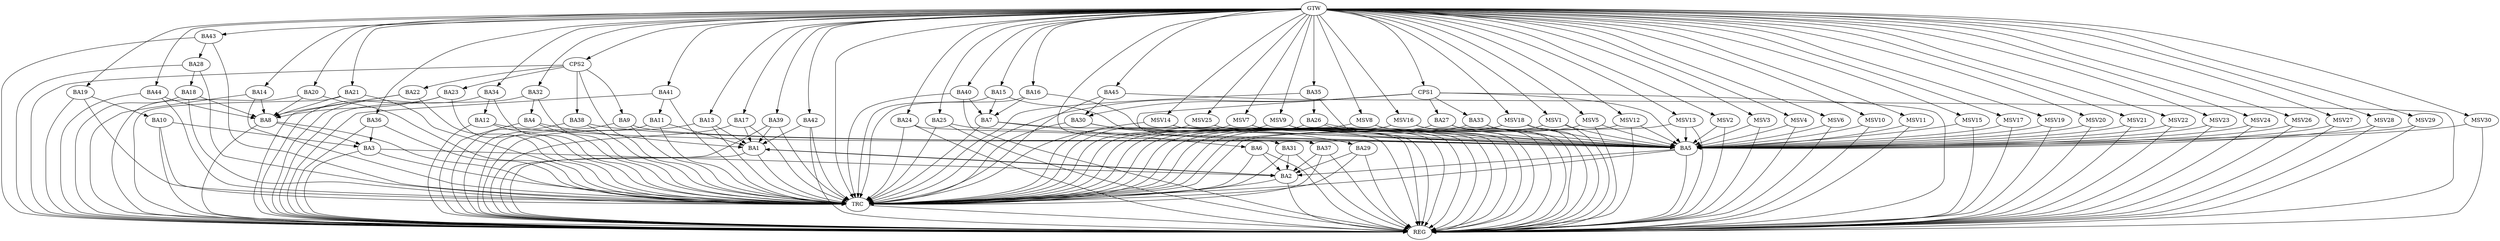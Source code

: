 strict digraph G {
  BA1 [ label="BA1" ];
  BA2 [ label="BA2" ];
  BA3 [ label="BA3" ];
  BA4 [ label="BA4" ];
  BA5 [ label="BA5" ];
  BA6 [ label="BA6" ];
  BA7 [ label="BA7" ];
  BA8 [ label="BA8" ];
  BA9 [ label="BA9" ];
  BA10 [ label="BA10" ];
  BA11 [ label="BA11" ];
  BA12 [ label="BA12" ];
  BA13 [ label="BA13" ];
  BA14 [ label="BA14" ];
  BA15 [ label="BA15" ];
  BA16 [ label="BA16" ];
  BA17 [ label="BA17" ];
  BA18 [ label="BA18" ];
  BA19 [ label="BA19" ];
  BA20 [ label="BA20" ];
  BA21 [ label="BA21" ];
  BA22 [ label="BA22" ];
  BA23 [ label="BA23" ];
  BA24 [ label="BA24" ];
  BA25 [ label="BA25" ];
  BA26 [ label="BA26" ];
  BA27 [ label="BA27" ];
  BA28 [ label="BA28" ];
  BA29 [ label="BA29" ];
  BA30 [ label="BA30" ];
  BA31 [ label="BA31" ];
  BA32 [ label="BA32" ];
  BA33 [ label="BA33" ];
  BA34 [ label="BA34" ];
  BA35 [ label="BA35" ];
  BA36 [ label="BA36" ];
  BA37 [ label="BA37" ];
  BA38 [ label="BA38" ];
  BA39 [ label="BA39" ];
  BA40 [ label="BA40" ];
  BA41 [ label="BA41" ];
  BA42 [ label="BA42" ];
  BA43 [ label="BA43" ];
  BA44 [ label="BA44" ];
  BA45 [ label="BA45" ];
  CPS1 [ label="CPS1" ];
  CPS2 [ label="CPS2" ];
  GTW [ label="GTW" ];
  REG [ label="REG" ];
  TRC [ label="TRC" ];
  MSV1 [ label="MSV1" ];
  MSV2 [ label="MSV2" ];
  MSV3 [ label="MSV3" ];
  MSV4 [ label="MSV4" ];
  MSV5 [ label="MSV5" ];
  MSV6 [ label="MSV6" ];
  MSV7 [ label="MSV7" ];
  MSV8 [ label="MSV8" ];
  MSV9 [ label="MSV9" ];
  MSV10 [ label="MSV10" ];
  MSV11 [ label="MSV11" ];
  MSV12 [ label="MSV12" ];
  MSV13 [ label="MSV13" ];
  MSV14 [ label="MSV14" ];
  MSV15 [ label="MSV15" ];
  MSV16 [ label="MSV16" ];
  MSV17 [ label="MSV17" ];
  MSV18 [ label="MSV18" ];
  MSV19 [ label="MSV19" ];
  MSV20 [ label="MSV20" ];
  MSV21 [ label="MSV21" ];
  MSV22 [ label="MSV22" ];
  MSV23 [ label="MSV23" ];
  MSV24 [ label="MSV24" ];
  MSV25 [ label="MSV25" ];
  MSV26 [ label="MSV26" ];
  MSV27 [ label="MSV27" ];
  MSV28 [ label="MSV28" ];
  MSV29 [ label="MSV29" ];
  MSV30 [ label="MSV30" ];
  BA1 -> BA2;
  BA2 -> BA1;
  BA3 -> BA2;
  BA4 -> BA1;
  BA5 -> BA2;
  BA6 -> BA2;
  BA7 -> BA6;
  BA8 -> BA3;
  BA9 -> BA5;
  BA10 -> BA3;
  BA11 -> BA1;
  BA12 -> BA5;
  BA13 -> BA1;
  BA14 -> BA8;
  BA15 -> BA7;
  BA16 -> BA7;
  BA17 -> BA1;
  BA18 -> BA8;
  BA19 -> BA10;
  BA20 -> BA8;
  BA21 -> BA8;
  BA22 -> BA8;
  BA23 -> BA8;
  BA24 -> BA5;
  BA25 -> BA5;
  BA26 -> BA5;
  BA27 -> BA5;
  BA28 -> BA18;
  BA29 -> BA2;
  BA30 -> BA29;
  BA31 -> BA2;
  BA32 -> BA4;
  BA33 -> BA5;
  BA34 -> BA12;
  BA35 -> BA26;
  BA36 -> BA3;
  BA37 -> BA2;
  BA38 -> BA5;
  BA39 -> BA1;
  BA40 -> BA7;
  BA41 -> BA11;
  BA42 -> BA1;
  BA43 -> BA28;
  BA44 -> BA8;
  BA45 -> BA30;
  CPS1 -> BA27;
  CPS1 -> BA37;
  CPS1 -> BA5;
  CPS1 -> BA30;
  CPS1 -> BA33;
  CPS2 -> BA22;
  CPS2 -> BA38;
  CPS2 -> BA9;
  CPS2 -> BA23;
  GTW -> BA13;
  GTW -> BA14;
  GTW -> BA15;
  GTW -> BA16;
  GTW -> BA17;
  GTW -> BA19;
  GTW -> BA20;
  GTW -> BA21;
  GTW -> BA24;
  GTW -> BA25;
  GTW -> BA31;
  GTW -> BA32;
  GTW -> BA34;
  GTW -> BA35;
  GTW -> BA36;
  GTW -> BA39;
  GTW -> BA40;
  GTW -> BA41;
  GTW -> BA42;
  GTW -> BA43;
  GTW -> BA44;
  GTW -> BA45;
  GTW -> CPS1;
  GTW -> CPS2;
  BA1 -> REG;
  BA2 -> REG;
  BA3 -> REG;
  BA4 -> REG;
  BA5 -> REG;
  BA6 -> REG;
  BA7 -> REG;
  BA8 -> REG;
  BA9 -> REG;
  BA10 -> REG;
  BA11 -> REG;
  BA12 -> REG;
  BA13 -> REG;
  BA14 -> REG;
  BA15 -> REG;
  BA16 -> REG;
  BA17 -> REG;
  BA18 -> REG;
  BA19 -> REG;
  BA20 -> REG;
  BA21 -> REG;
  BA22 -> REG;
  BA23 -> REG;
  BA24 -> REG;
  BA25 -> REG;
  BA26 -> REG;
  BA27 -> REG;
  BA28 -> REG;
  BA29 -> REG;
  BA30 -> REG;
  BA31 -> REG;
  BA32 -> REG;
  BA33 -> REG;
  BA34 -> REG;
  BA35 -> REG;
  BA36 -> REG;
  BA37 -> REG;
  BA38 -> REG;
  BA39 -> REG;
  BA40 -> REG;
  BA41 -> REG;
  BA42 -> REG;
  BA43 -> REG;
  BA44 -> REG;
  BA45 -> REG;
  CPS1 -> REG;
  CPS2 -> REG;
  BA1 -> TRC;
  BA2 -> TRC;
  BA3 -> TRC;
  BA4 -> TRC;
  BA5 -> TRC;
  BA6 -> TRC;
  BA7 -> TRC;
  BA8 -> TRC;
  BA9 -> TRC;
  BA10 -> TRC;
  BA11 -> TRC;
  BA12 -> TRC;
  BA13 -> TRC;
  BA14 -> TRC;
  BA15 -> TRC;
  BA16 -> TRC;
  BA17 -> TRC;
  BA18 -> TRC;
  BA19 -> TRC;
  BA20 -> TRC;
  BA21 -> TRC;
  BA22 -> TRC;
  BA23 -> TRC;
  BA24 -> TRC;
  BA25 -> TRC;
  BA26 -> TRC;
  BA27 -> TRC;
  BA28 -> TRC;
  BA29 -> TRC;
  BA30 -> TRC;
  BA31 -> TRC;
  BA32 -> TRC;
  BA33 -> TRC;
  BA34 -> TRC;
  BA35 -> TRC;
  BA36 -> TRC;
  BA37 -> TRC;
  BA38 -> TRC;
  BA39 -> TRC;
  BA40 -> TRC;
  BA41 -> TRC;
  BA42 -> TRC;
  BA43 -> TRC;
  BA44 -> TRC;
  BA45 -> TRC;
  CPS1 -> TRC;
  CPS2 -> TRC;
  GTW -> TRC;
  TRC -> REG;
  MSV1 -> BA5;
  MSV2 -> BA5;
  MSV3 -> BA5;
  MSV4 -> BA5;
  MSV5 -> BA5;
  MSV6 -> BA5;
  MSV7 -> BA5;
  GTW -> MSV1;
  MSV1 -> REG;
  MSV1 -> TRC;
  GTW -> MSV2;
  MSV2 -> REG;
  GTW -> MSV3;
  MSV3 -> REG;
  GTW -> MSV4;
  MSV4 -> REG;
  GTW -> MSV5;
  MSV5 -> REG;
  MSV5 -> TRC;
  GTW -> MSV6;
  MSV6 -> REG;
  GTW -> MSV7;
  MSV7 -> REG;
  MSV7 -> TRC;
  MSV8 -> BA5;
  MSV9 -> BA5;
  GTW -> MSV8;
  MSV8 -> REG;
  MSV8 -> TRC;
  GTW -> MSV9;
  MSV9 -> REG;
  MSV9 -> TRC;
  MSV10 -> BA5;
  MSV11 -> BA5;
  MSV12 -> BA5;
  GTW -> MSV10;
  MSV10 -> REG;
  GTW -> MSV11;
  MSV11 -> REG;
  GTW -> MSV12;
  MSV12 -> REG;
  MSV12 -> TRC;
  MSV13 -> BA5;
  GTW -> MSV13;
  MSV13 -> REG;
  MSV13 -> TRC;
  MSV14 -> BA5;
  MSV15 -> BA5;
  MSV16 -> BA5;
  MSV17 -> BA5;
  MSV18 -> BA5;
  GTW -> MSV14;
  MSV14 -> REG;
  MSV14 -> TRC;
  GTW -> MSV15;
  MSV15 -> REG;
  GTW -> MSV16;
  MSV16 -> REG;
  MSV16 -> TRC;
  GTW -> MSV17;
  MSV17 -> REG;
  GTW -> MSV18;
  MSV18 -> REG;
  MSV18 -> TRC;
  MSV19 -> BA5;
  GTW -> MSV19;
  MSV19 -> REG;
  MSV20 -> BA5;
  GTW -> MSV20;
  MSV20 -> REG;
  MSV21 -> BA5;
  MSV22 -> BA5;
  MSV23 -> BA5;
  MSV24 -> BA5;
  GTW -> MSV21;
  MSV21 -> REG;
  GTW -> MSV22;
  MSV22 -> REG;
  GTW -> MSV23;
  MSV23 -> REG;
  GTW -> MSV24;
  MSV24 -> REG;
  MSV25 -> BA5;
  MSV26 -> BA5;
  GTW -> MSV25;
  MSV25 -> REG;
  MSV25 -> TRC;
  GTW -> MSV26;
  MSV26 -> REG;
  MSV27 -> BA5;
  GTW -> MSV27;
  MSV27 -> REG;
  MSV28 -> BA5;
  MSV29 -> BA5;
  MSV30 -> BA5;
  GTW -> MSV28;
  MSV28 -> REG;
  GTW -> MSV29;
  MSV29 -> REG;
  GTW -> MSV30;
  MSV30 -> REG;
}
